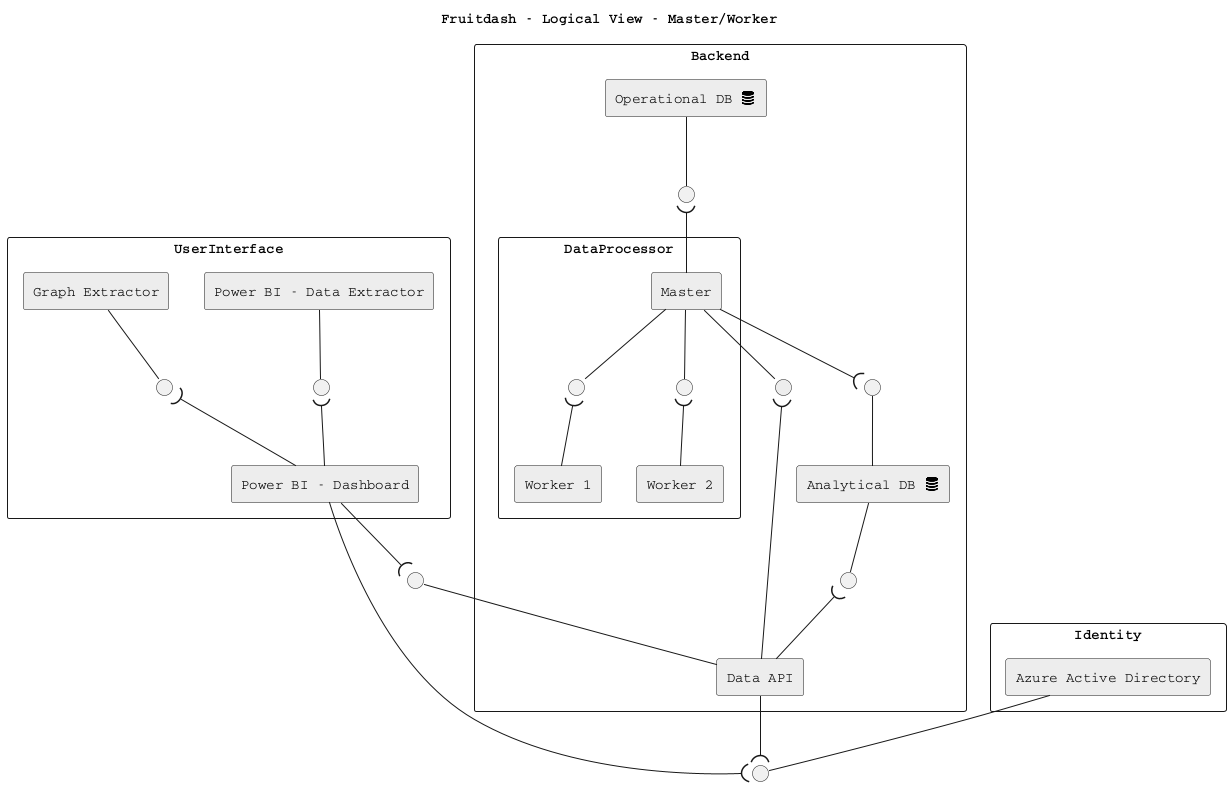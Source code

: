 @startuml
skinparam componentStyle rectangle

!include <tupadr3/font-awesome/database>

title Fruitdash - Logical View - Master/Worker

rectangle Backend {

   component [Data API] as ASP #EDEDED
   interface " " as ASPIN #EDEDED

   ' Database layer services
   component [Operational DB <$database{scale=0.33}>] as CDBO #EDEDED
   component [Analytical DB <$database{scale=0.33}>] as CDBA #EDEDED
   interface " " as CDBOI
   interface " " as CDBAI

   ' data processor workers
   rectangle DataProcessor {
      
      component [Master] as MAST #EDEDED
      component [Worker 1] as W1 #EDEDED
      component [Worker 2] as W2 #EDEDED
      
      interface " " as W1I
      interface " " as W2I

      MAST -- W1I
      W1I )-- W1
      MAST -- W2I
      W2I )-- W2

   }

   interface " " as MASTI

   ' connect Operational DB to Transformer Adapter
   CDBO -- CDBOI
   CDBOI )-- MAST

   ' connect TA to Operational DB
   MAST --( MASTI
   MASTI -- CDBA
   
   ' connect master to data api for communication
   MAST -- ASPIN
   ASPIN )-- ASP
   

}

rectangle UserInterface {
   ' component [Dashboard] as DS
   component [Power BI - Dashboard] as PBI #EDEDED
   ' interface " " as PBII
   component [Power BI - Data Extractor] as PBIDE #EDEDED
   interface " " as PBIDEI
   PBIDE -- PBIDEI
   PBIDEI )-- PBI

   ' extractor
   component [Graph Extractor] as GE #EDEDED
   interface " " as GEI
   GE -- GEI
   GEI )-- PBI
}

component Identity {
   component [Azure Active Directory] as AAD #EDEDED
}

' Stateful
CDBA -- CDBAI 
CDBAI )-- ASP

' Data service layer
interface " " as ASPI
PBI --( ASPI
ASPI -- ASP

' Identity
interface " " as AZUREADI
AAD -- AZUREADI
ASP --( AZUREADI
PBI --( AZUREADI


skinparam monochrome false
skinparam shadowing false
skinparam defaultFontName Courier
@enduml